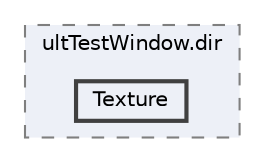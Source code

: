 digraph "linuxbuild/src/CMakeFiles/ultTestWindow.dir/Texture"
{
 // LATEX_PDF_SIZE
  bgcolor="transparent";
  edge [fontname=Helvetica,fontsize=10,labelfontname=Helvetica,labelfontsize=10];
  node [fontname=Helvetica,fontsize=10,shape=box,height=0.2,width=0.4];
  compound=true
  subgraph clusterdir_79e809215717cb16bf1157b0ab07731f {
    graph [ bgcolor="#edf0f7", pencolor="grey50", label="ultTestWindow.dir", fontname=Helvetica,fontsize=10 style="filled,dashed", URL="dir_79e809215717cb16bf1157b0ab07731f.html",tooltip=""]
  dir_8e5751c656f1c66dc0408d5b30d8f9ae [label="Texture", fillcolor="#edf0f7", color="grey25", style="filled,bold", URL="dir_8e5751c656f1c66dc0408d5b30d8f9ae.html",tooltip=""];
  }
}
